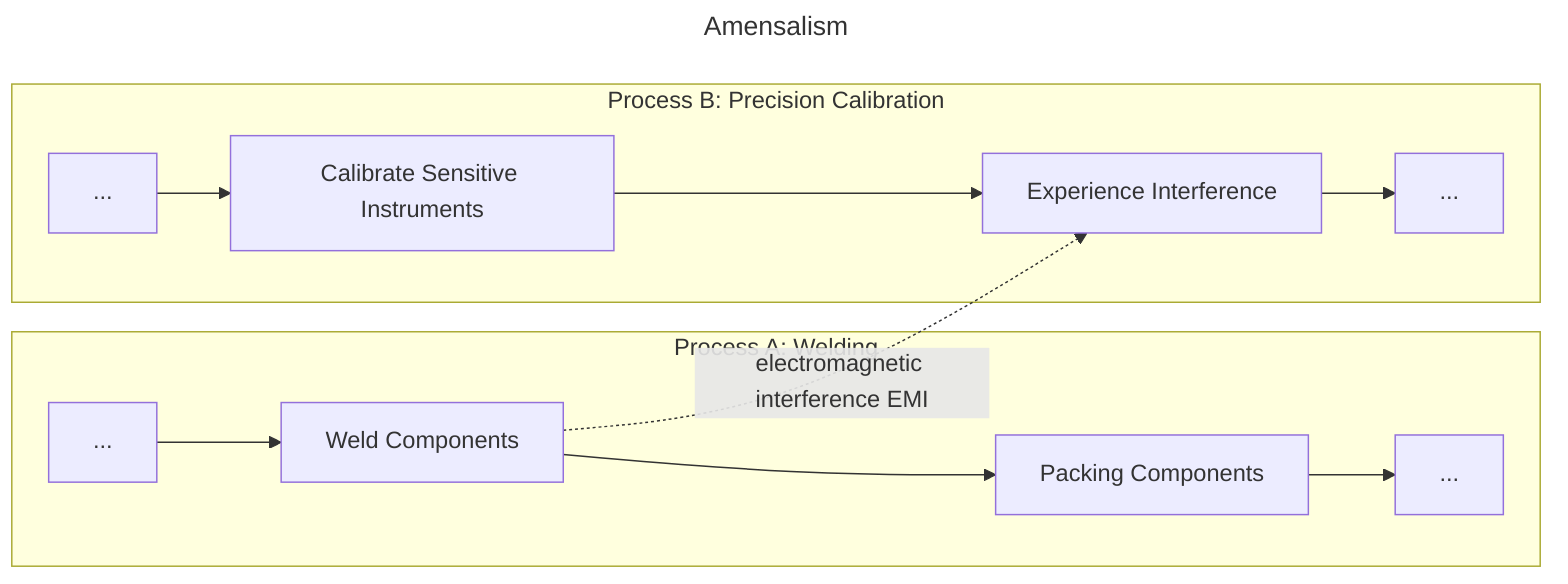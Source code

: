 ---
title: Amensalism
description: One process is negatively impacted by another’s actions, while the other remains unaffected
---

graph LR
    subgraph "Process A: Welding"
        Start1[...] -->  A[Weld Components]
        A --> B[Packing Components]
        B --> End1[...]
    end

    subgraph "Process B: Precision Calibration"
        Start2[...] -->  A1[Calibrate Sensitive Instruments]
        A1 --> C1[Experience Interference]
        C1 --> End2[...]
    end

    A -.-> |electromagnetic interference EMI| C1